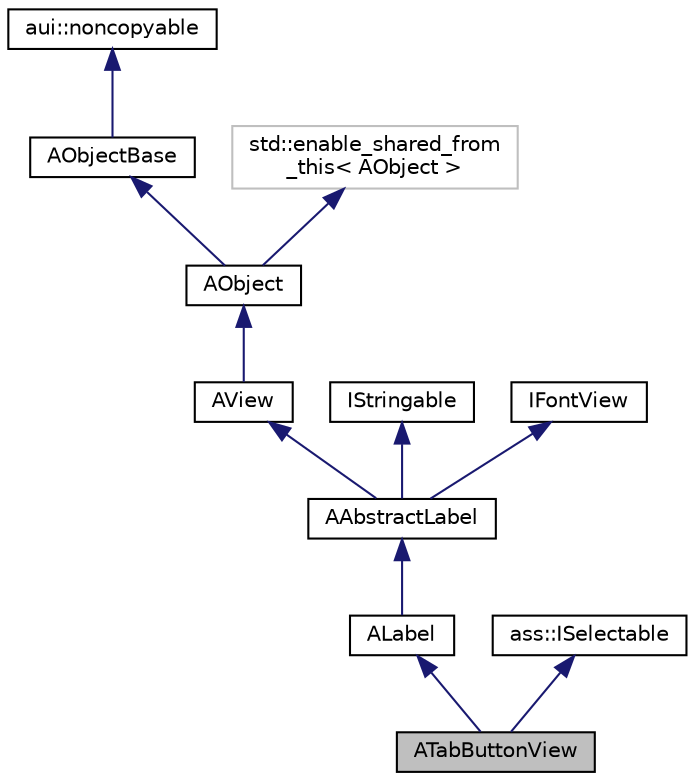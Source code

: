 digraph "ATabButtonView"
{
 // LATEX_PDF_SIZE
  edge [fontname="Helvetica",fontsize="10",labelfontname="Helvetica",labelfontsize="10"];
  node [fontname="Helvetica",fontsize="10",shape=record];
  Node1 [label="ATabButtonView",height=0.2,width=0.4,color="black", fillcolor="grey75", style="filled", fontcolor="black",tooltip=" "];
  Node2 -> Node1 [dir="back",color="midnightblue",fontsize="10",style="solid",fontname="Helvetica"];
  Node2 [label="ALabel",height=0.2,width=0.4,color="black", fillcolor="white", style="filled",URL="$classALabel.html",tooltip="Represents a simple single-line text display view."];
  Node3 -> Node2 [dir="back",color="midnightblue",fontsize="10",style="solid",fontname="Helvetica"];
  Node3 [label="AAbstractLabel",height=0.2,width=0.4,color="black", fillcolor="white", style="filled",URL="$classAAbstractLabel.html",tooltip="Represents an abstract text display view."];
  Node4 -> Node3 [dir="back",color="midnightblue",fontsize="10",style="solid",fontname="Helvetica"];
  Node4 [label="AView",height=0.2,width=0.4,color="black", fillcolor="white", style="filled",URL="$classAView.html",tooltip="Base class of all UI objects."];
  Node5 -> Node4 [dir="back",color="midnightblue",fontsize="10",style="solid",fontname="Helvetica"];
  Node5 [label="AObject",height=0.2,width=0.4,color="black", fillcolor="white", style="filled",URL="$classAObject.html",tooltip="A base object class."];
  Node6 -> Node5 [dir="back",color="midnightblue",fontsize="10",style="solid",fontname="Helvetica"];
  Node6 [label="AObjectBase",height=0.2,width=0.4,color="black", fillcolor="white", style="filled",URL="$classAObjectBase.html",tooltip=" "];
  Node7 -> Node6 [dir="back",color="midnightblue",fontsize="10",style="solid",fontname="Helvetica"];
  Node7 [label="aui::noncopyable",height=0.2,width=0.4,color="black", fillcolor="white", style="filled",URL="$structaui_1_1noncopyable.html",tooltip="Forbids copy of your class."];
  Node8 -> Node5 [dir="back",color="midnightblue",fontsize="10",style="solid",fontname="Helvetica"];
  Node8 [label="std::enable_shared_from\l_this\< AObject \>",height=0.2,width=0.4,color="grey75", fillcolor="white", style="filled",tooltip=" "];
  Node9 -> Node3 [dir="back",color="midnightblue",fontsize="10",style="solid",fontname="Helvetica"];
  Node9 [label="IStringable",height=0.2,width=0.4,color="black", fillcolor="white", style="filled",URL="$classIStringable.html",tooltip="Object that can be converted to string."];
  Node10 -> Node3 [dir="back",color="midnightblue",fontsize="10",style="solid",fontname="Helvetica"];
  Node10 [label="IFontView",height=0.2,width=0.4,color="black", fillcolor="white", style="filled",URL="$classIFontView.html",tooltip="Interface of a AView that works with fonts (i.e., ALabel, ATextField, AText, etc....."];
  Node11 -> Node1 [dir="back",color="midnightblue",fontsize="10",style="solid",fontname="Helvetica"];
  Node11 [label="ass::ISelectable",height=0.2,width=0.4,color="black", fillcolor="white", style="filled",URL="$classass_1_1ISelectable.html",tooltip=" "];
}
